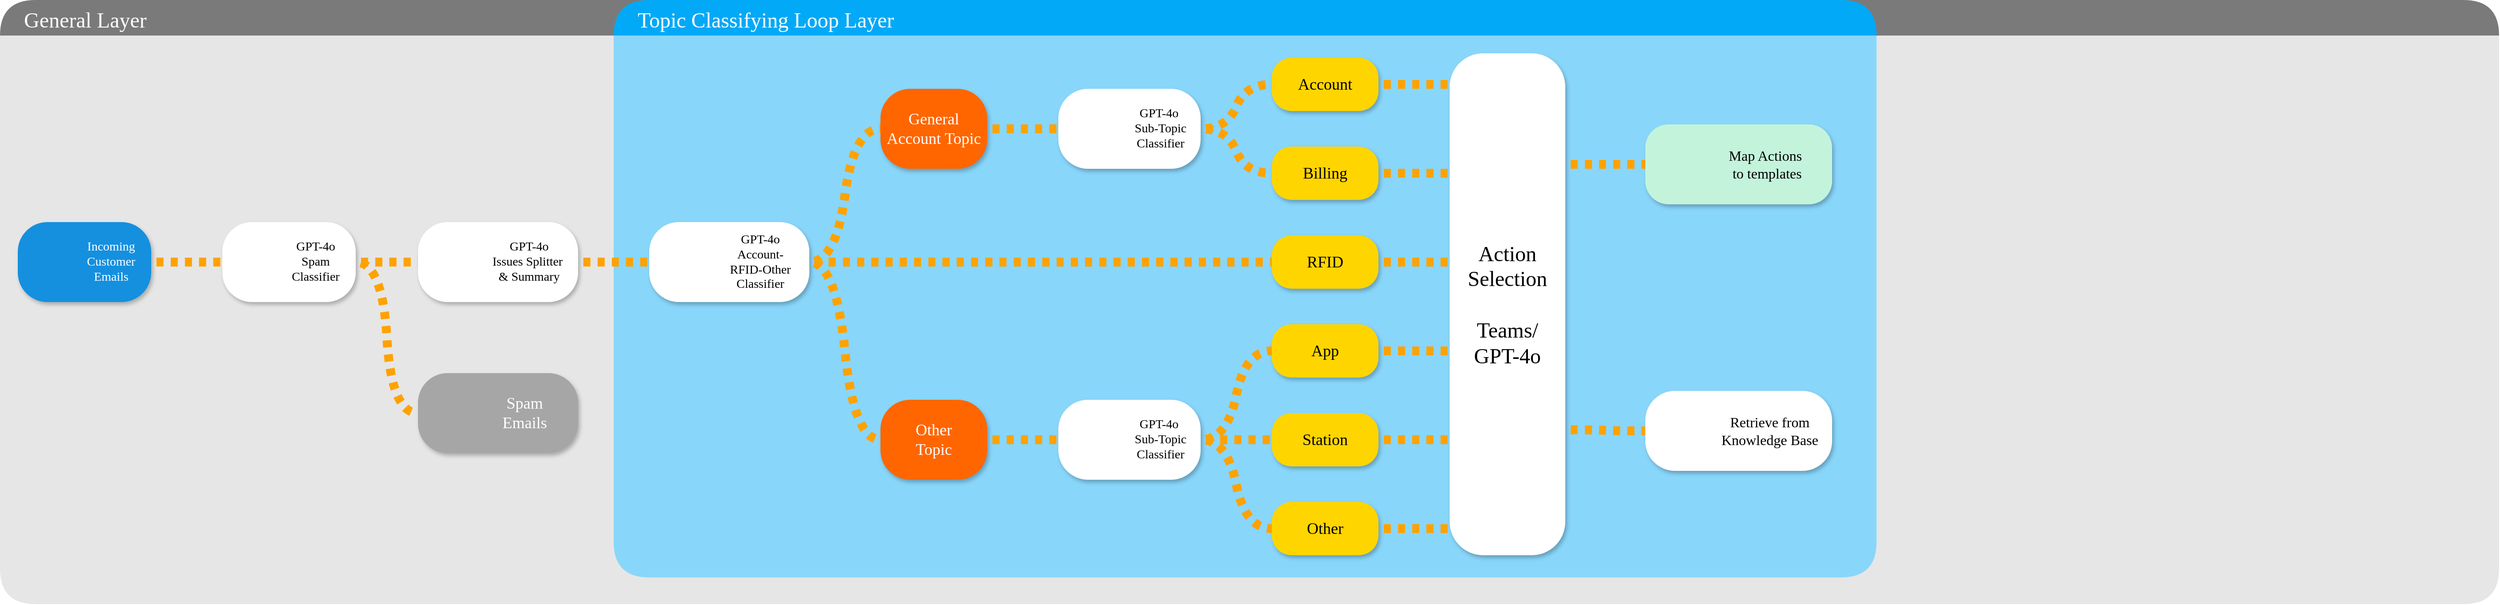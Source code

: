 <mxfile version="24.5.5" type="github">
  <diagram name="Page-1" id="c7558073-3199-34d8-9f00-42111426c3f3">
    <mxGraphModel dx="2335" dy="785" grid="1" gridSize="10" guides="1" tooltips="1" connect="1" arrows="1" fold="1" page="1" pageScale="1" pageWidth="826" pageHeight="1169" background="none" math="0" shadow="0">
      <root>
        <mxCell id="0" />
        <mxCell id="1" parent="0" />
        <mxCell id="Z-1HHLMNf0BsMq-CNGto-155" value="General Layer" style="swimlane;startSize=40;hachureGap=4;fontFamily=Tahoma;fontSize=24;fontColor=#FFFFFF;labelBackgroundColor=none;rounded=1;arcSize=50;align=left;spacingLeft=25;fontStyle=0;fillColor=#7a7a7a;strokeColor=none;swimlaneFillColor=#e6e6e6;gradientColor=none;" vertex="1" parent="1">
          <mxGeometry x="-800" y="20" width="2810" height="680" as="geometry" />
        </mxCell>
        <mxCell id="Z-1HHLMNf0BsMq-CNGto-159" value="Topic Classifying Loop Layer" style="swimlane;startSize=40;hachureGap=4;fontFamily=Tahoma;fontSize=24;fontColor=#FFFFFF;labelBackgroundColor=none;rounded=1;align=left;verticalAlign=middle;spacingLeft=25;arcSize=50;swimlaneFillColor=#89D6FB;fontStyle=0;fillColor=#02A9F7;strokeColor=none;swimlaneLine=0;" vertex="1" parent="Z-1HHLMNf0BsMq-CNGto-155">
          <mxGeometry x="690" width="1420" height="650" as="geometry" />
        </mxCell>
        <mxCell id="Z-1HHLMNf0BsMq-CNGto-245" value="" style="group" vertex="1" connectable="0" parent="Z-1HHLMNf0BsMq-CNGto-159">
          <mxGeometry x="940" y="60" width="130" height="565" as="geometry" />
        </mxCell>
        <mxCell id="Z-1HHLMNf0BsMq-CNGto-246" value="&lt;div&gt;&lt;span style=&quot;font-family: Tahoma; background-color: initial;&quot;&gt;&lt;font style=&quot;font-size: 24px;&quot;&gt;Action&lt;/font&gt;&lt;/span&gt;&lt;/div&gt;&lt;div&gt;&lt;span style=&quot;font-family: Tahoma; background-color: initial;&quot;&gt;&lt;font style=&quot;font-size: 24px;&quot;&gt;Selection&lt;/font&gt;&lt;/span&gt;&lt;/div&gt;&lt;div&gt;&lt;span style=&quot;background-color: initial; font-family: Tahoma;&quot;&gt;&lt;font style=&quot;font-size: 24px;&quot;&gt;&amp;nbsp;&lt;/font&gt;&lt;/span&gt;&lt;/div&gt;&lt;div&gt;&lt;span style=&quot;background-color: initial; font-family: Tahoma;&quot;&gt;&lt;font style=&quot;font-size: 24px;&quot;&gt;Teams/&lt;/font&gt;&lt;/span&gt;&lt;/div&gt;&lt;div&gt;&lt;span style=&quot;background-color: initial; font-family: Tahoma;&quot;&gt;&lt;font style=&quot;font-size: 24px;&quot;&gt;GPT-4o&lt;/font&gt;&lt;/span&gt;&lt;/div&gt;" style="rounded=1;whiteSpace=wrap;html=1;glass=0;shadow=1;spacingLeft=0;arcSize=29;spacingRight=0;fillColor=#ffffff;strokeColor=none;spacing=2;gradientColor=none;" vertex="1" parent="Z-1HHLMNf0BsMq-CNGto-245">
          <mxGeometry width="130" height="565" as="geometry" />
        </mxCell>
        <mxCell id="Z-1HHLMNf0BsMq-CNGto-247" value="" style="shape=image;imageAspect=0;aspect=fixed;verticalLabelPosition=bottom;verticalAlign=top;sketch=1;hachureGap=4;jiggle=2;curveFitting=1;fontFamily=Architects Daughter;fontSource=https%3A%2F%2Ffonts.googleapis.com%2Fcss%3Ffamily%3DArchitects%2BDaughter;fontSize=11;fontColor=default;labelBackgroundColor=default;image=https://upload.wikimedia.org/wikipedia/commons/thumb/c/c9/Microsoft_Office_Teams_%282018%E2%80%93present%29.svg/2203px-Microsoft_Office_Teams_%282018%E2%80%93present%29.svg.png;" vertex="1" parent="Z-1HHLMNf0BsMq-CNGto-245">
          <mxGeometry x="36.62" y="27.16" width="56.77" height="52.84" as="geometry" />
        </mxCell>
        <mxCell id="Z-1HHLMNf0BsMq-CNGto-253" value="" style="shape=image;imageAspect=0;aspect=fixed;verticalLabelPosition=bottom;verticalAlign=top;sketch=1;hachureGap=4;jiggle=2;curveFitting=1;fontFamily=Architects Daughter;fontSource=https%3A%2F%2Ffonts.googleapis.com%2Fcss%3Ffamily%3DArchitects%2BDaughter;image=https://upload.wikimedia.org/wikipedia/commons/1/13/ChatGPT-Logo.png;clipPath=inset(3.25% 23.67% 3.25% 23.67%);" vertex="1" parent="Z-1HHLMNf0BsMq-CNGto-245">
          <mxGeometry x="33.24" y="473" width="63.53" height="63.53" as="geometry" />
        </mxCell>
        <mxCell id="Z-1HHLMNf0BsMq-CNGto-215" value="" style="edgeStyle=entityRelationEdgeStyle;shape=connector;curved=1;rounded=0;hachureGap=4;fillStyle=auto;orthogonalLoop=1;jettySize=auto;html=1;strokeColor=#ffa200;strokeWidth=10;align=center;verticalAlign=middle;fontFamily=Architects Daughter;fontSource=https%3A%2F%2Ffonts.googleapis.com%2Fcss%3Ffamily%3DArchitects%2BDaughter;fontSize=11;fontColor=default;labelBackgroundColor=default;endArrow=none;endFill=0;flowAnimation=1;fillColor=#ffff88;" edge="1" parent="Z-1HHLMNf0BsMq-CNGto-159" source="Z-1HHLMNf0BsMq-CNGto-174">
          <mxGeometry relative="1" as="geometry">
            <mxPoint x="940" y="295" as="targetPoint" />
          </mxGeometry>
        </mxCell>
        <mxCell id="Z-1HHLMNf0BsMq-CNGto-174" value="&lt;font style=&quot;font-size: 18px;&quot; face=&quot;Tahoma&quot;&gt;RFID&lt;/font&gt;" style="rounded=1;whiteSpace=wrap;html=1;glass=0;shadow=1;spacingLeft=6;arcSize=37;spacingRight=6;fillColor=#FFD500;strokeColor=none;spacing=2;" vertex="1" parent="Z-1HHLMNf0BsMq-CNGto-159">
          <mxGeometry x="740" y="265" width="120" height="60" as="geometry" />
        </mxCell>
        <mxCell id="Z-1HHLMNf0BsMq-CNGto-203" style="edgeStyle=entityRelationEdgeStyle;shape=connector;curved=1;rounded=0;hachureGap=4;fillStyle=auto;orthogonalLoop=1;jettySize=auto;html=1;exitX=1;exitY=0.5;exitDx=0;exitDy=0;strokeColor=#ffa200;strokeWidth=10;align=center;verticalAlign=middle;fontFamily=Architects Daughter;fontSource=https%3A%2F%2Ffonts.googleapis.com%2Fcss%3Ffamily%3DArchitects%2BDaughter;fontSize=11;fontColor=default;labelBackgroundColor=default;endArrow=none;endFill=0;flowAnimation=1;fillColor=#ffff88;entryX=0;entryY=0.5;entryDx=0;entryDy=0;" edge="1" parent="Z-1HHLMNf0BsMq-CNGto-159" source="Z-1HHLMNf0BsMq-CNGto-175" target="Z-1HHLMNf0BsMq-CNGto-201">
          <mxGeometry relative="1" as="geometry">
            <mxPoint x="480" y="465" as="targetPoint" />
          </mxGeometry>
        </mxCell>
        <mxCell id="Z-1HHLMNf0BsMq-CNGto-175" value="&lt;font face=&quot;Tahoma&quot; style=&quot;font-size: 18px;&quot;&gt;Other&lt;/font&gt;&lt;div&gt;&lt;font face=&quot;Tahoma&quot; style=&quot;font-size: 18px;&quot;&gt;Topic&lt;/font&gt;&lt;/div&gt;" style="rounded=1;whiteSpace=wrap;html=1;glass=0;shadow=1;spacingLeft=6;arcSize=37;spacingRight=6;fillColor=#FF6600;strokeColor=none;spacing=2;fontColor=#ffffff;" vertex="1" parent="Z-1HHLMNf0BsMq-CNGto-159">
          <mxGeometry x="300" y="450" width="120" height="90" as="geometry" />
        </mxCell>
        <mxCell id="Z-1HHLMNf0BsMq-CNGto-173" style="edgeStyle=entityRelationEdgeStyle;shape=connector;curved=1;rounded=0;hachureGap=4;fillStyle=auto;orthogonalLoop=1;jettySize=auto;html=1;exitX=1;exitY=0.5;exitDx=0;exitDy=0;entryX=0;entryY=0.5;entryDx=0;entryDy=0;strokeColor=#ffa200;strokeWidth=10;align=center;verticalAlign=middle;fontFamily=Architects Daughter;fontSource=https%3A%2F%2Ffonts.googleapis.com%2Fcss%3Ffamily%3DArchitects%2BDaughter;fontSize=11;fontColor=default;labelBackgroundColor=default;endArrow=none;endFill=0;flowAnimation=1;fillColor=#ffff88;" edge="1" parent="Z-1HHLMNf0BsMq-CNGto-159" source="Z-1HHLMNf0BsMq-CNGto-161" target="Z-1HHLMNf0BsMq-CNGto-174">
          <mxGeometry relative="1" as="geometry">
            <mxPoint x="300" y="295" as="targetPoint" />
          </mxGeometry>
        </mxCell>
        <mxCell id="Z-1HHLMNf0BsMq-CNGto-176" style="edgeStyle=entityRelationEdgeStyle;shape=connector;curved=1;rounded=0;hachureGap=4;fillStyle=auto;orthogonalLoop=1;jettySize=auto;html=1;exitX=1;exitY=0.5;exitDx=0;exitDy=0;entryX=0;entryY=0.5;entryDx=0;entryDy=0;strokeColor=#ffa200;strokeWidth=10;align=center;verticalAlign=middle;fontFamily=Architects Daughter;fontSource=https%3A%2F%2Ffonts.googleapis.com%2Fcss%3Ffamily%3DArchitects%2BDaughter;fontSize=11;fontColor=default;labelBackgroundColor=default;endArrow=none;endFill=0;flowAnimation=1;fillColor=#ffff88;" edge="1" parent="Z-1HHLMNf0BsMq-CNGto-159" source="Z-1HHLMNf0BsMq-CNGto-161" target="Z-1HHLMNf0BsMq-CNGto-175">
          <mxGeometry relative="1" as="geometry" />
        </mxCell>
        <mxCell id="Z-1HHLMNf0BsMq-CNGto-180" value="" style="group" vertex="1" connectable="0" parent="Z-1HHLMNf0BsMq-CNGto-159">
          <mxGeometry x="40" y="250" width="180" height="90" as="geometry" />
        </mxCell>
        <mxCell id="Z-1HHLMNf0BsMq-CNGto-161" value="&lt;font face=&quot;Tahoma&quot;&gt;&lt;span style=&quot;font-size: 14px;&quot;&gt;GPT-4o Account-RFID-Other Classifier&lt;/span&gt;&lt;/font&gt;" style="rounded=1;whiteSpace=wrap;html=1;glass=0;shadow=1;spacingLeft=80;arcSize=37;spacingRight=10;fillColor=default;strokeColor=none;" vertex="1" parent="Z-1HHLMNf0BsMq-CNGto-180">
          <mxGeometry width="180" height="90" as="geometry" />
        </mxCell>
        <mxCell id="Z-1HHLMNf0BsMq-CNGto-163" value="" style="shape=image;imageAspect=0;aspect=fixed;verticalLabelPosition=bottom;verticalAlign=top;sketch=1;hachureGap=4;jiggle=2;curveFitting=1;fontFamily=Architects Daughter;fontSource=https%3A%2F%2Ffonts.googleapis.com%2Fcss%3Ffamily%3DArchitects%2BDaughter;image=https://upload.wikimedia.org/wikipedia/commons/1/13/ChatGPT-Logo.png;clipPath=inset(3.25% 23.67% 3.25% 23.67%);" vertex="1" parent="Z-1HHLMNf0BsMq-CNGto-180">
          <mxGeometry x="22" y="21.08" width="47.85" height="47.85" as="geometry" />
        </mxCell>
        <mxCell id="Z-1HHLMNf0BsMq-CNGto-213" value="" style="edgeStyle=entityRelationEdgeStyle;shape=connector;curved=1;rounded=0;hachureGap=4;fillStyle=auto;orthogonalLoop=1;jettySize=auto;html=1;strokeColor=#ffa200;strokeWidth=10;align=center;verticalAlign=middle;fontFamily=Architects Daughter;fontSource=https%3A%2F%2Ffonts.googleapis.com%2Fcss%3Ffamily%3DArchitects%2BDaughter;fontSize=11;fontColor=default;labelBackgroundColor=default;endArrow=none;endFill=0;flowAnimation=1;fillColor=#ffff88;" edge="1" parent="Z-1HHLMNf0BsMq-CNGto-159" source="Z-1HHLMNf0BsMq-CNGto-181">
          <mxGeometry relative="1" as="geometry">
            <mxPoint x="940" y="195" as="targetPoint" />
          </mxGeometry>
        </mxCell>
        <mxCell id="Z-1HHLMNf0BsMq-CNGto-181" value="&lt;font style=&quot;font-size: 18px;&quot; face=&quot;Tahoma&quot;&gt;Billing&lt;/font&gt;" style="rounded=1;whiteSpace=wrap;html=1;glass=0;shadow=1;spacingLeft=6;arcSize=37;spacingRight=6;fillColor=#FFD500;strokeColor=none;spacing=2;" vertex="1" parent="Z-1HHLMNf0BsMq-CNGto-159">
          <mxGeometry x="740" y="165" width="120" height="60" as="geometry" />
        </mxCell>
        <mxCell id="Z-1HHLMNf0BsMq-CNGto-211" value="" style="edgeStyle=entityRelationEdgeStyle;shape=connector;curved=1;rounded=0;hachureGap=4;fillStyle=auto;orthogonalLoop=1;jettySize=auto;html=1;strokeColor=#ffa200;strokeWidth=10;align=center;verticalAlign=middle;fontFamily=Architects Daughter;fontSource=https%3A%2F%2Ffonts.googleapis.com%2Fcss%3Ffamily%3DArchitects%2BDaughter;fontSize=11;fontColor=default;labelBackgroundColor=default;endArrow=none;endFill=0;flowAnimation=1;fillColor=#ffff88;" edge="1" parent="Z-1HHLMNf0BsMq-CNGto-159" source="Z-1HHLMNf0BsMq-CNGto-183">
          <mxGeometry relative="1" as="geometry">
            <mxPoint x="940" y="95" as="targetPoint" />
          </mxGeometry>
        </mxCell>
        <mxCell id="Z-1HHLMNf0BsMq-CNGto-183" value="&lt;font style=&quot;font-size: 18px;&quot; face=&quot;Tahoma&quot;&gt;Account&lt;/font&gt;" style="rounded=1;whiteSpace=wrap;html=1;glass=0;shadow=1;spacingLeft=6;arcSize=37;spacingRight=6;fillColor=#FFD500;strokeColor=none;spacing=2;" vertex="1" parent="Z-1HHLMNf0BsMq-CNGto-159">
          <mxGeometry x="740" y="65" width="120" height="60" as="geometry" />
        </mxCell>
        <mxCell id="Z-1HHLMNf0BsMq-CNGto-194" value="" style="edgeStyle=entityRelationEdgeStyle;shape=connector;curved=1;rounded=0;hachureGap=4;fillStyle=auto;orthogonalLoop=1;jettySize=auto;html=1;strokeColor=#ffa200;strokeWidth=10;align=center;verticalAlign=middle;fontFamily=Architects Daughter;fontSource=https%3A%2F%2Ffonts.googleapis.com%2Fcss%3Ffamily%3DArchitects%2BDaughter;fontSize=11;fontColor=default;labelBackgroundColor=default;endArrow=none;endFill=0;flowAnimation=1;fillColor=#ffff88;" edge="1" parent="Z-1HHLMNf0BsMq-CNGto-159" source="Z-1HHLMNf0BsMq-CNGto-170" target="Z-1HHLMNf0BsMq-CNGto-186">
          <mxGeometry relative="1" as="geometry" />
        </mxCell>
        <mxCell id="Z-1HHLMNf0BsMq-CNGto-170" value="&lt;font face=&quot;Tahoma&quot; style=&quot;font-size: 18px;&quot;&gt;General Account Topic&lt;/font&gt;" style="rounded=1;whiteSpace=wrap;html=1;glass=0;shadow=1;spacingLeft=6;arcSize=37;spacingRight=6;fillColor=#FF6600;strokeColor=none;spacing=2;fontColor=#ffffff;" vertex="1" parent="Z-1HHLMNf0BsMq-CNGto-159">
          <mxGeometry x="300" y="100" width="120" height="90" as="geometry" />
        </mxCell>
        <mxCell id="Z-1HHLMNf0BsMq-CNGto-171" value="" style="edgeStyle=entityRelationEdgeStyle;shape=connector;curved=1;rounded=0;hachureGap=4;fillStyle=auto;orthogonalLoop=1;jettySize=auto;html=1;strokeColor=#ffa200;strokeWidth=10;align=center;verticalAlign=middle;fontFamily=Architects Daughter;fontSource=https%3A%2F%2Ffonts.googleapis.com%2Fcss%3Ffamily%3DArchitects%2BDaughter;fontSize=11;fontColor=default;labelBackgroundColor=default;endArrow=none;endFill=0;flowAnimation=1;fillColor=#ffff88;" edge="1" parent="Z-1HHLMNf0BsMq-CNGto-159" source="Z-1HHLMNf0BsMq-CNGto-161" target="Z-1HHLMNf0BsMq-CNGto-170">
          <mxGeometry relative="1" as="geometry" />
        </mxCell>
        <mxCell id="Z-1HHLMNf0BsMq-CNGto-191" value="" style="group" vertex="1" connectable="0" parent="Z-1HHLMNf0BsMq-CNGto-159">
          <mxGeometry x="500" y="100" width="160" height="90" as="geometry" />
        </mxCell>
        <mxCell id="Z-1HHLMNf0BsMq-CNGto-186" value="&lt;font face=&quot;Tahoma&quot;&gt;&lt;span style=&quot;font-size: 14px;&quot;&gt;GPT-4o&amp;nbsp;&lt;/span&gt;&lt;/font&gt;&lt;div&gt;&lt;font face=&quot;Tahoma&quot;&gt;&lt;span style=&quot;font-size: 14px;&quot;&gt;Sub-Topic&lt;/span&gt;&lt;/font&gt;&lt;/div&gt;&lt;div&gt;&lt;font face=&quot;Tahoma&quot;&gt;&lt;span style=&quot;font-size: 14px;&quot;&gt;Classifier&lt;/span&gt;&lt;/font&gt;&lt;/div&gt;" style="rounded=1;whiteSpace=wrap;html=1;glass=0;shadow=1;spacingLeft=80;arcSize=37;spacingRight=10;fillColor=default;strokeColor=none;" vertex="1" parent="Z-1HHLMNf0BsMq-CNGto-191">
          <mxGeometry width="160" height="90" as="geometry" />
        </mxCell>
        <mxCell id="Z-1HHLMNf0BsMq-CNGto-190" value="" style="shape=image;imageAspect=0;aspect=fixed;verticalLabelPosition=bottom;verticalAlign=top;sketch=1;hachureGap=4;jiggle=2;curveFitting=1;fontFamily=Architects Daughter;fontSource=https%3A%2F%2Ffonts.googleapis.com%2Fcss%3Ffamily%3DArchitects%2BDaughter;image=https://upload.wikimedia.org/wikipedia/commons/1/13/ChatGPT-Logo.png;clipPath=inset(3.25% 23.67% 3.25% 23.67%);" vertex="1" parent="Z-1HHLMNf0BsMq-CNGto-191">
          <mxGeometry x="20" y="21.08" width="47.85" height="47.85" as="geometry" />
        </mxCell>
        <mxCell id="Z-1HHLMNf0BsMq-CNGto-198" style="edgeStyle=entityRelationEdgeStyle;shape=connector;curved=1;rounded=0;hachureGap=4;fillStyle=auto;orthogonalLoop=1;jettySize=auto;html=1;exitX=1;exitY=0.5;exitDx=0;exitDy=0;entryX=0;entryY=0.5;entryDx=0;entryDy=0;strokeColor=#ffa200;strokeWidth=10;align=center;verticalAlign=middle;fontFamily=Architects Daughter;fontSource=https%3A%2F%2Ffonts.googleapis.com%2Fcss%3Ffamily%3DArchitects%2BDaughter;fontSize=11;fontColor=default;labelBackgroundColor=default;endArrow=none;endFill=0;flowAnimation=1;fillColor=#ffff88;" edge="1" parent="Z-1HHLMNf0BsMq-CNGto-159" source="Z-1HHLMNf0BsMq-CNGto-186" target="Z-1HHLMNf0BsMq-CNGto-183">
          <mxGeometry relative="1" as="geometry" />
        </mxCell>
        <mxCell id="Z-1HHLMNf0BsMq-CNGto-199" style="edgeStyle=entityRelationEdgeStyle;shape=connector;curved=1;rounded=0;hachureGap=4;fillStyle=auto;orthogonalLoop=1;jettySize=auto;html=1;exitX=1;exitY=0.5;exitDx=0;exitDy=0;entryX=0;entryY=0.5;entryDx=0;entryDy=0;strokeColor=#ffa200;strokeWidth=10;align=center;verticalAlign=middle;fontFamily=Architects Daughter;fontSource=https%3A%2F%2Ffonts.googleapis.com%2Fcss%3Ffamily%3DArchitects%2BDaughter;fontSize=11;fontColor=default;labelBackgroundColor=default;endArrow=none;endFill=0;flowAnimation=1;fillColor=#ffff88;" edge="1" parent="Z-1HHLMNf0BsMq-CNGto-159" source="Z-1HHLMNf0BsMq-CNGto-186" target="Z-1HHLMNf0BsMq-CNGto-181">
          <mxGeometry relative="1" as="geometry" />
        </mxCell>
        <mxCell id="Z-1HHLMNf0BsMq-CNGto-200" value="" style="group" vertex="1" connectable="0" parent="Z-1HHLMNf0BsMq-CNGto-159">
          <mxGeometry x="500" y="450" width="160" height="90" as="geometry" />
        </mxCell>
        <mxCell id="Z-1HHLMNf0BsMq-CNGto-201" value="&lt;font face=&quot;Tahoma&quot;&gt;&lt;span style=&quot;font-size: 14px;&quot;&gt;GPT-4o&amp;nbsp;&lt;/span&gt;&lt;/font&gt;&lt;div&gt;&lt;font face=&quot;Tahoma&quot;&gt;&lt;span style=&quot;font-size: 14px;&quot;&gt;Sub-Topic&lt;/span&gt;&lt;/font&gt;&lt;/div&gt;&lt;div&gt;&lt;font face=&quot;Tahoma&quot;&gt;&lt;span style=&quot;font-size: 14px;&quot;&gt;Classifier&lt;/span&gt;&lt;/font&gt;&lt;/div&gt;" style="rounded=1;whiteSpace=wrap;html=1;glass=0;shadow=1;spacingLeft=80;arcSize=37;spacingRight=10;fillColor=default;strokeColor=none;" vertex="1" parent="Z-1HHLMNf0BsMq-CNGto-200">
          <mxGeometry width="160" height="90" as="geometry" />
        </mxCell>
        <mxCell id="Z-1HHLMNf0BsMq-CNGto-202" value="" style="shape=image;imageAspect=0;aspect=fixed;verticalLabelPosition=bottom;verticalAlign=top;sketch=1;hachureGap=4;jiggle=2;curveFitting=1;fontFamily=Architects Daughter;fontSource=https%3A%2F%2Ffonts.googleapis.com%2Fcss%3Ffamily%3DArchitects%2BDaughter;image=https://upload.wikimedia.org/wikipedia/commons/1/13/ChatGPT-Logo.png;clipPath=inset(3.25% 23.67% 3.25% 23.67%);" vertex="1" parent="Z-1HHLMNf0BsMq-CNGto-200">
          <mxGeometry x="20" y="21.08" width="47.85" height="47.85" as="geometry" />
        </mxCell>
        <mxCell id="Z-1HHLMNf0BsMq-CNGto-219" value="" style="edgeStyle=entityRelationEdgeStyle;shape=connector;curved=1;rounded=0;hachureGap=4;fillStyle=auto;orthogonalLoop=1;jettySize=auto;html=1;strokeColor=#ffa200;strokeWidth=10;align=center;verticalAlign=middle;fontFamily=Architects Daughter;fontSource=https%3A%2F%2Ffonts.googleapis.com%2Fcss%3Ffamily%3DArchitects%2BDaughter;fontSize=11;fontColor=default;labelBackgroundColor=default;endArrow=none;endFill=0;flowAnimation=1;fillColor=#ffff88;" edge="1" parent="Z-1HHLMNf0BsMq-CNGto-159" source="Z-1HHLMNf0BsMq-CNGto-204">
          <mxGeometry relative="1" as="geometry">
            <mxPoint x="940" y="495" as="targetPoint" />
          </mxGeometry>
        </mxCell>
        <mxCell id="Z-1HHLMNf0BsMq-CNGto-204" value="&lt;font style=&quot;font-size: 18px;&quot; face=&quot;Tahoma&quot;&gt;Station&lt;/font&gt;" style="rounded=1;whiteSpace=wrap;html=1;glass=0;shadow=1;spacingLeft=6;arcSize=37;spacingRight=6;fillColor=#FFD500;strokeColor=none;spacing=2;" vertex="1" parent="Z-1HHLMNf0BsMq-CNGto-159">
          <mxGeometry x="740" y="465" width="120" height="60" as="geometry" />
        </mxCell>
        <mxCell id="Z-1HHLMNf0BsMq-CNGto-217" value="" style="edgeStyle=entityRelationEdgeStyle;shape=connector;curved=1;rounded=0;hachureGap=4;fillStyle=auto;orthogonalLoop=1;jettySize=auto;html=1;strokeColor=#ffa200;strokeWidth=10;align=center;verticalAlign=middle;fontFamily=Architects Daughter;fontSource=https%3A%2F%2Ffonts.googleapis.com%2Fcss%3Ffamily%3DArchitects%2BDaughter;fontSize=11;fontColor=default;labelBackgroundColor=default;endArrow=none;endFill=0;flowAnimation=1;fillColor=#ffff88;" edge="1" parent="Z-1HHLMNf0BsMq-CNGto-159" source="Z-1HHLMNf0BsMq-CNGto-205">
          <mxGeometry relative="1" as="geometry">
            <mxPoint x="940" y="395" as="targetPoint" />
          </mxGeometry>
        </mxCell>
        <mxCell id="Z-1HHLMNf0BsMq-CNGto-205" value="&lt;font style=&quot;font-size: 18px;&quot; face=&quot;Tahoma&quot;&gt;App&lt;/font&gt;" style="rounded=1;whiteSpace=wrap;html=1;glass=0;shadow=1;spacingLeft=6;arcSize=37;spacingRight=6;fillColor=#FFD500;strokeColor=none;spacing=2;" vertex="1" parent="Z-1HHLMNf0BsMq-CNGto-159">
          <mxGeometry x="740" y="365" width="120" height="60" as="geometry" />
        </mxCell>
        <mxCell id="Z-1HHLMNf0BsMq-CNGto-206" style="edgeStyle=entityRelationEdgeStyle;shape=connector;curved=1;rounded=0;hachureGap=4;fillStyle=auto;orthogonalLoop=1;jettySize=auto;html=1;exitX=1;exitY=0.5;exitDx=0;exitDy=0;entryX=0;entryY=0.5;entryDx=0;entryDy=0;strokeColor=#ffa200;strokeWidth=10;align=center;verticalAlign=middle;fontFamily=Architects Daughter;fontSource=https%3A%2F%2Ffonts.googleapis.com%2Fcss%3Ffamily%3DArchitects%2BDaughter;fontSize=11;fontColor=default;labelBackgroundColor=default;endArrow=none;endFill=0;flowAnimation=1;fillColor=#ffff88;" edge="1" parent="Z-1HHLMNf0BsMq-CNGto-159" source="Z-1HHLMNf0BsMq-CNGto-201" target="Z-1HHLMNf0BsMq-CNGto-205">
          <mxGeometry relative="1" as="geometry" />
        </mxCell>
        <mxCell id="Z-1HHLMNf0BsMq-CNGto-207" style="edgeStyle=entityRelationEdgeStyle;shape=connector;curved=1;rounded=0;hachureGap=4;fillStyle=auto;orthogonalLoop=1;jettySize=auto;html=1;exitX=1;exitY=0.5;exitDx=0;exitDy=0;entryX=0;entryY=0.5;entryDx=0;entryDy=0;strokeColor=#ffa200;strokeWidth=10;align=center;verticalAlign=middle;fontFamily=Architects Daughter;fontSource=https%3A%2F%2Ffonts.googleapis.com%2Fcss%3Ffamily%3DArchitects%2BDaughter;fontSize=11;fontColor=default;labelBackgroundColor=default;endArrow=none;endFill=0;flowAnimation=1;fillColor=#ffff88;" edge="1" parent="Z-1HHLMNf0BsMq-CNGto-159" source="Z-1HHLMNf0BsMq-CNGto-201" target="Z-1HHLMNf0BsMq-CNGto-204">
          <mxGeometry relative="1" as="geometry" />
        </mxCell>
        <mxCell id="Z-1HHLMNf0BsMq-CNGto-221" value="" style="edgeStyle=entityRelationEdgeStyle;shape=connector;curved=1;rounded=0;hachureGap=4;fillStyle=auto;orthogonalLoop=1;jettySize=auto;html=1;strokeColor=#ffa200;strokeWidth=10;align=center;verticalAlign=middle;fontFamily=Architects Daughter;fontSource=https%3A%2F%2Ffonts.googleapis.com%2Fcss%3Ffamily%3DArchitects%2BDaughter;fontSize=11;fontColor=default;labelBackgroundColor=default;endArrow=none;endFill=0;flowAnimation=1;fillColor=#ffff88;" edge="1" parent="Z-1HHLMNf0BsMq-CNGto-159" source="Z-1HHLMNf0BsMq-CNGto-208">
          <mxGeometry relative="1" as="geometry">
            <mxPoint x="940" y="595" as="targetPoint" />
          </mxGeometry>
        </mxCell>
        <mxCell id="Z-1HHLMNf0BsMq-CNGto-208" value="&lt;font style=&quot;font-size: 18px;&quot; face=&quot;Tahoma&quot;&gt;Other&lt;/font&gt;" style="rounded=1;whiteSpace=wrap;html=1;glass=0;shadow=1;spacingLeft=6;arcSize=37;spacingRight=6;fillColor=#FFD500;strokeColor=none;spacing=2;" vertex="1" parent="Z-1HHLMNf0BsMq-CNGto-159">
          <mxGeometry x="740" y="565" width="120" height="60" as="geometry" />
        </mxCell>
        <mxCell id="Z-1HHLMNf0BsMq-CNGto-209" style="edgeStyle=entityRelationEdgeStyle;shape=connector;curved=1;rounded=0;hachureGap=4;fillStyle=auto;orthogonalLoop=1;jettySize=auto;html=1;exitX=1;exitY=0.5;exitDx=0;exitDy=0;entryX=0;entryY=0.5;entryDx=0;entryDy=0;strokeColor=#ffa200;strokeWidth=10;align=center;verticalAlign=middle;fontFamily=Architects Daughter;fontSource=https%3A%2F%2Ffonts.googleapis.com%2Fcss%3Ffamily%3DArchitects%2BDaughter;fontSize=11;fontColor=default;labelBackgroundColor=default;endArrow=none;endFill=0;flowAnimation=1;fillColor=#ffff88;" edge="1" parent="Z-1HHLMNf0BsMq-CNGto-159" source="Z-1HHLMNf0BsMq-CNGto-201" target="Z-1HHLMNf0BsMq-CNGto-208">
          <mxGeometry relative="1" as="geometry" />
        </mxCell>
        <mxCell id="Z-1HHLMNf0BsMq-CNGto-256" value="" style="edgeStyle=entityRelationEdgeStyle;shape=connector;curved=1;rounded=0;hachureGap=4;fillStyle=auto;orthogonalLoop=1;jettySize=auto;html=1;strokeColor=#ffa200;strokeWidth=10;align=center;verticalAlign=middle;fontFamily=Architects Daughter;fontSource=https%3A%2F%2Ffonts.googleapis.com%2Fcss%3Ffamily%3DArchitects%2BDaughter;fontSize=11;fontColor=default;labelBackgroundColor=default;endArrow=none;endFill=0;flowAnimation=1;fillColor=#ffff88;" edge="1" parent="Z-1HHLMNf0BsMq-CNGto-159" target="Z-1HHLMNf0BsMq-CNGto-255">
          <mxGeometry relative="1" as="geometry">
            <mxPoint x="1070" y="185" as="sourcePoint" />
          </mxGeometry>
        </mxCell>
        <mxCell id="Z-1HHLMNf0BsMq-CNGto-258" value="" style="group;spacingLeft=70;spacingRight=10;" vertex="1" connectable="0" parent="Z-1HHLMNf0BsMq-CNGto-159">
          <mxGeometry x="1160" y="440" width="210" height="90" as="geometry" />
        </mxCell>
        <mxCell id="Z-1HHLMNf0BsMq-CNGto-259" value="&lt;font style=&quot;font-size: 16px;&quot; face=&quot;Tahoma&quot;&gt;Retrieve from Knowledge Base&lt;/font&gt;" style="rounded=1;whiteSpace=wrap;html=1;glass=0;shadow=1;spacingLeft=80;arcSize=37;spacingRight=10;fillColor=default;strokeColor=none;" vertex="1" parent="Z-1HHLMNf0BsMq-CNGto-258">
          <mxGeometry width="210" height="90" as="geometry" />
        </mxCell>
        <mxCell id="Z-1HHLMNf0BsMq-CNGto-260" value="" style="shape=image;imageAspect=0;aspect=fixed;verticalLabelPosition=bottom;verticalAlign=top;sketch=1;hachureGap=4;jiggle=2;curveFitting=1;fontFamily=Architects Daughter;fontSource=https%3A%2F%2Ffonts.googleapis.com%2Fcss%3Ffamily%3DArchitects%2BDaughter;image=https://upload.wikimedia.org/wikipedia/commons/1/13/ChatGPT-Logo.png;clipPath=inset(3.25% 23.67% 3.25% 23.67%);" vertex="1" parent="Z-1HHLMNf0BsMq-CNGto-258">
          <mxGeometry x="20" y="21.08" width="47.85" height="47.85" as="geometry" />
        </mxCell>
        <mxCell id="Z-1HHLMNf0BsMq-CNGto-261" style="edgeStyle=entityRelationEdgeStyle;shape=connector;curved=1;rounded=0;hachureGap=4;fillStyle=auto;orthogonalLoop=1;jettySize=auto;html=1;exitX=1;exitY=0.75;exitDx=0;exitDy=0;entryX=0;entryY=0.5;entryDx=0;entryDy=0;strokeColor=#ffa200;strokeWidth=10;align=center;verticalAlign=middle;fontFamily=Architects Daughter;fontSource=https%3A%2F%2Ffonts.googleapis.com%2Fcss%3Ffamily%3DArchitects%2BDaughter;fontSize=11;fontColor=default;labelBackgroundColor=default;endArrow=none;endFill=0;flowAnimation=1;fillColor=#ffff88;" edge="1" parent="Z-1HHLMNf0BsMq-CNGto-159" source="Z-1HHLMNf0BsMq-CNGto-246" target="Z-1HHLMNf0BsMq-CNGto-259">
          <mxGeometry relative="1" as="geometry" />
        </mxCell>
        <mxCell id="Z-1HHLMNf0BsMq-CNGto-263" value="" style="group" vertex="1" connectable="0" parent="Z-1HHLMNf0BsMq-CNGto-159">
          <mxGeometry x="1160" y="140" width="210" height="90" as="geometry" />
        </mxCell>
        <mxCell id="Z-1HHLMNf0BsMq-CNGto-255" value="&lt;font style=&quot;font-size: 16px;&quot; face=&quot;Tahoma&quot;&gt;Map Actions&lt;/font&gt;&lt;div style=&quot;font-size: 16px;&quot;&gt;&lt;font style=&quot;font-size: 16px;&quot; face=&quot;Tahoma&quot;&gt;&amp;nbsp; to templates&amp;nbsp;&lt;/font&gt;&lt;/div&gt;" style="rounded=1;whiteSpace=wrap;html=1;glass=0;shadow=1;spacingLeft=70;arcSize=29;spacingRight=10;fillColor=#c3f4db;strokeColor=none;spacing=2;gradientColor=none;" vertex="1" parent="Z-1HHLMNf0BsMq-CNGto-263">
          <mxGeometry width="210" height="90" as="geometry" />
        </mxCell>
        <mxCell id="Z-1HHLMNf0BsMq-CNGto-257" value="" style="shape=image;imageAspect=0;aspect=fixed;verticalLabelPosition=bottom;verticalAlign=top;sketch=1;hachureGap=4;jiggle=2;curveFitting=1;fontFamily=Architects Daughter;fontSource=https%3A%2F%2Ffonts.googleapis.com%2Fcss%3Ffamily%3DArchitects%2BDaughter;fontSize=11;fontColor=default;labelBackgroundColor=default;image=https://cdn-icons-png.flaticon.com/512/4400/4400433.png;" vertex="1" parent="Z-1HHLMNf0BsMq-CNGto-263">
          <mxGeometry x="20" y="22.5" width="45" height="45" as="geometry" />
        </mxCell>
        <mxCell id="Z-1HHLMNf0BsMq-CNGto-123" value="" style="group" vertex="1" connectable="0" parent="Z-1HHLMNf0BsMq-CNGto-155">
          <mxGeometry x="20" y="250" width="160" height="90" as="geometry" />
        </mxCell>
        <mxCell id="Z-1HHLMNf0BsMq-CNGto-101" value="&lt;font style=&quot;font-size: 14px;&quot; face=&quot;Tahoma&quot;&gt;Incoming Customer Emails&lt;/font&gt;" style="rounded=1;whiteSpace=wrap;html=1;glass=0;fillColor=#1490df;strokeColor=none;fontColor=#ffffff;shadow=1;spacingLeft=80;arcSize=37;spacingRight=20;" vertex="1" parent="Z-1HHLMNf0BsMq-CNGto-123">
          <mxGeometry width="150" height="90" as="geometry" />
        </mxCell>
        <mxCell id="Z-1HHLMNf0BsMq-CNGto-102" value="" style="shape=image;imageAspect=0;aspect=fixed;verticalLabelPosition=bottom;verticalAlign=top;image=https://upload.wikimedia.org/wikipedia/commons/d/df/Microsoft_Office_Outlook_%282018%E2%80%93present%29.svg;fontColor=default;textShadow=0;labelBorderColor=none;" vertex="1" parent="Z-1HHLMNf0BsMq-CNGto-123">
          <mxGeometry x="14.44" y="22.28" width="48.79" height="45.45" as="geometry" />
        </mxCell>
        <mxCell id="Z-1HHLMNf0BsMq-CNGto-145" value="" style="group" vertex="1" connectable="0" parent="Z-1HHLMNf0BsMq-CNGto-155">
          <mxGeometry x="470" y="420" width="180" height="90" as="geometry" />
        </mxCell>
        <mxCell id="Z-1HHLMNf0BsMq-CNGto-125" value="&lt;font style=&quot;font-size: 18px;&quot; color=&quot;#ffffff&quot; face=&quot;Tahoma&quot;&gt;Spam Emails&lt;/font&gt;" style="rounded=1;whiteSpace=wrap;html=1;glass=0;shadow=1;spacingLeft=80;arcSize=37;spacingRight=20;fillColor=#A6A6A6;strokeColor=none;" vertex="1" parent="Z-1HHLMNf0BsMq-CNGto-145">
          <mxGeometry width="180" height="90" as="geometry" />
        </mxCell>
        <mxCell id="Z-1HHLMNf0BsMq-CNGto-128" value="" style="shape=image;imageAspect=0;aspect=fixed;verticalLabelPosition=bottom;verticalAlign=top;sketch=1;hachureGap=4;jiggle=2;curveFitting=1;fontFamily=Architects Daughter;fontSource=https%3A%2F%2Ffonts.googleapis.com%2Fcss%3Ffamily%3DArchitects%2BDaughter;image=https://cdn-icons-png.flaticon.com/512/14/14339.png;" vertex="1" parent="Z-1HHLMNf0BsMq-CNGto-145">
          <mxGeometry x="24.0" y="19" width="52" height="52" as="geometry" />
        </mxCell>
        <mxCell id="Z-1HHLMNf0BsMq-CNGto-153" style="edgeStyle=entityRelationEdgeStyle;shape=connector;curved=1;rounded=0;hachureGap=4;fillStyle=auto;orthogonalLoop=1;jettySize=auto;html=1;exitX=1;exitY=0.5;exitDx=0;exitDy=0;entryX=0;entryY=0.5;entryDx=0;entryDy=0;strokeColor=#ffa200;strokeWidth=10;align=center;verticalAlign=middle;fontFamily=Architects Daughter;fontSource=https%3A%2F%2Ffonts.googleapis.com%2Fcss%3Ffamily%3DArchitects%2BDaughter;fontSize=11;fontColor=default;labelBackgroundColor=default;endArrow=none;endFill=0;flowAnimation=1;fillColor=#ffff88;" edge="1" parent="Z-1HHLMNf0BsMq-CNGto-155" source="Z-1HHLMNf0BsMq-CNGto-120" target="Z-1HHLMNf0BsMq-CNGto-125">
          <mxGeometry relative="1" as="geometry" />
        </mxCell>
        <mxCell id="Z-1HHLMNf0BsMq-CNGto-156" style="edgeStyle=entityRelationEdgeStyle;shape=connector;curved=1;rounded=0;hachureGap=4;fillStyle=auto;orthogonalLoop=1;jettySize=auto;html=1;exitX=1;exitY=0.5;exitDx=0;exitDy=0;strokeColor=#ffa200;strokeWidth=10;align=center;verticalAlign=middle;fontFamily=Architects Daughter;fontSource=https%3A%2F%2Ffonts.googleapis.com%2Fcss%3Ffamily%3DArchitects%2BDaughter;fontSize=11;fontColor=default;labelBackgroundColor=default;endArrow=none;endFill=0;flowAnimation=1;fillColor=#ffff88;" edge="1" parent="Z-1HHLMNf0BsMq-CNGto-155" source="Z-1HHLMNf0BsMq-CNGto-120" target="Z-1HHLMNf0BsMq-CNGto-142">
          <mxGeometry relative="1" as="geometry" />
        </mxCell>
        <mxCell id="Z-1HHLMNf0BsMq-CNGto-177" style="edgeStyle=entityRelationEdgeStyle;shape=connector;curved=1;rounded=0;hachureGap=4;fillStyle=auto;orthogonalLoop=1;jettySize=auto;html=1;exitX=1;exitY=0.5;exitDx=0;exitDy=0;entryX=0;entryY=0.5;entryDx=0;entryDy=0;strokeColor=#ffa200;strokeWidth=10;align=center;verticalAlign=middle;fontFamily=Architects Daughter;fontSource=https%3A%2F%2Ffonts.googleapis.com%2Fcss%3Ffamily%3DArchitects%2BDaughter;fontSize=11;fontColor=default;labelBackgroundColor=default;endArrow=none;endFill=0;flowAnimation=1;fillColor=#ffff88;" edge="1" parent="Z-1HHLMNf0BsMq-CNGto-155" source="Z-1HHLMNf0BsMq-CNGto-142" target="Z-1HHLMNf0BsMq-CNGto-161">
          <mxGeometry relative="1" as="geometry" />
        </mxCell>
        <mxCell id="Z-1HHLMNf0BsMq-CNGto-157" style="edgeStyle=entityRelationEdgeStyle;shape=connector;curved=1;rounded=0;hachureGap=4;fillStyle=auto;orthogonalLoop=1;jettySize=auto;html=1;exitX=1;exitY=0.5;exitDx=0;exitDy=0;entryX=0;entryY=0.5;entryDx=0;entryDy=0;strokeColor=#ffa200;strokeWidth=10;align=center;verticalAlign=middle;fontFamily=Architects Daughter;fontSource=https%3A%2F%2Ffonts.googleapis.com%2Fcss%3Ffamily%3DArchitects%2BDaughter;fontSize=11;fontColor=default;labelBackgroundColor=default;endArrow=none;endFill=0;flowAnimation=1;fillColor=#ffff88;" edge="1" parent="Z-1HHLMNf0BsMq-CNGto-155" source="Z-1HHLMNf0BsMq-CNGto-101" target="Z-1HHLMNf0BsMq-CNGto-120">
          <mxGeometry relative="1" as="geometry" />
        </mxCell>
        <mxCell id="Z-1HHLMNf0BsMq-CNGto-178" value="" style="group" vertex="1" connectable="0" parent="Z-1HHLMNf0BsMq-CNGto-155">
          <mxGeometry x="250" y="250" width="150" height="90" as="geometry" />
        </mxCell>
        <mxCell id="Z-1HHLMNf0BsMq-CNGto-120" value="&lt;font face=&quot;Tahoma&quot; style=&quot;font-size: 14px;&quot;&gt;GPT-4o&lt;/font&gt;&lt;div&gt;&lt;font face=&quot;Tahoma&quot; style=&quot;font-size: 14px;&quot;&gt;Spam&lt;/font&gt;&lt;/div&gt;&lt;div&gt;&lt;span style=&quot;font-size: 14px; background-color: initial;&quot;&gt;&lt;font face=&quot;Tahoma&quot;&gt;Classifier&lt;/font&gt;&lt;/span&gt;&lt;/div&gt;" style="rounded=1;whiteSpace=wrap;html=1;glass=0;shadow=1;spacingLeft=80;arcSize=37;spacingRight=20;fillColor=default;strokeColor=none;" vertex="1" parent="Z-1HHLMNf0BsMq-CNGto-178">
          <mxGeometry width="150" height="90" as="geometry" />
        </mxCell>
        <mxCell id="Z-1HHLMNf0BsMq-CNGto-122" value="" style="shape=image;imageAspect=0;aspect=fixed;verticalLabelPosition=bottom;verticalAlign=top;sketch=1;hachureGap=4;jiggle=2;curveFitting=1;fontFamily=Architects Daughter;fontSource=https%3A%2F%2Ffonts.googleapis.com%2Fcss%3Ffamily%3DArchitects%2BDaughter;image=https://upload.wikimedia.org/wikipedia/commons/1/13/ChatGPT-Logo.png;clipPath=inset(3.25% 23.67% 3.25% 23.67%);" vertex="1" parent="Z-1HHLMNf0BsMq-CNGto-178">
          <mxGeometry x="20" y="21.08" width="47.85" height="47.85" as="geometry" />
        </mxCell>
        <mxCell id="Z-1HHLMNf0BsMq-CNGto-179" value="" style="group" vertex="1" connectable="0" parent="Z-1HHLMNf0BsMq-CNGto-155">
          <mxGeometry x="470" y="250" width="180" height="90" as="geometry" />
        </mxCell>
        <mxCell id="Z-1HHLMNf0BsMq-CNGto-142" value="&lt;font face=&quot;Tahoma&quot; style=&quot;font-size: 14px;&quot;&gt;GPT-4o&lt;br&gt;&lt;/font&gt;&lt;div&gt;&lt;font face=&quot;Tahoma&quot;&gt;&lt;span style=&quot;font-size: 14px; background-color: initial;&quot;&gt;Issues&amp;nbsp;&lt;/span&gt;&lt;span style=&quot;font-size: 14px;&quot;&gt;Splitter&amp;nbsp;&lt;/span&gt;&lt;br&gt;&lt;/font&gt;&lt;div&gt;&lt;font face=&quot;Tahoma&quot; style=&quot;font-size: 14px;&quot;&gt;&amp;amp; Summary&lt;/font&gt;&lt;/div&gt;&lt;/div&gt;" style="rounded=1;whiteSpace=wrap;html=1;glass=0;shadow=1;spacingLeft=80;arcSize=37;spacingRight=10;fillColor=default;strokeColor=none;" vertex="1" parent="Z-1HHLMNf0BsMq-CNGto-179">
          <mxGeometry width="180" height="90" as="geometry" />
        </mxCell>
        <mxCell id="Z-1HHLMNf0BsMq-CNGto-146" value="" style="shape=image;imageAspect=0;aspect=fixed;verticalLabelPosition=bottom;verticalAlign=top;sketch=1;hachureGap=4;jiggle=2;curveFitting=1;fontFamily=Architects Daughter;fontSource=https%3A%2F%2Ffonts.googleapis.com%2Fcss%3Ffamily%3DArchitects%2BDaughter;image=https://upload.wikimedia.org/wikipedia/commons/1/13/ChatGPT-Logo.png;clipPath=inset(3.25% 23.67% 3.25% 23.67%);" vertex="1" parent="Z-1HHLMNf0BsMq-CNGto-179">
          <mxGeometry x="20" y="21.07" width="47.85" height="47.85" as="geometry" />
        </mxCell>
      </root>
    </mxGraphModel>
  </diagram>
</mxfile>
